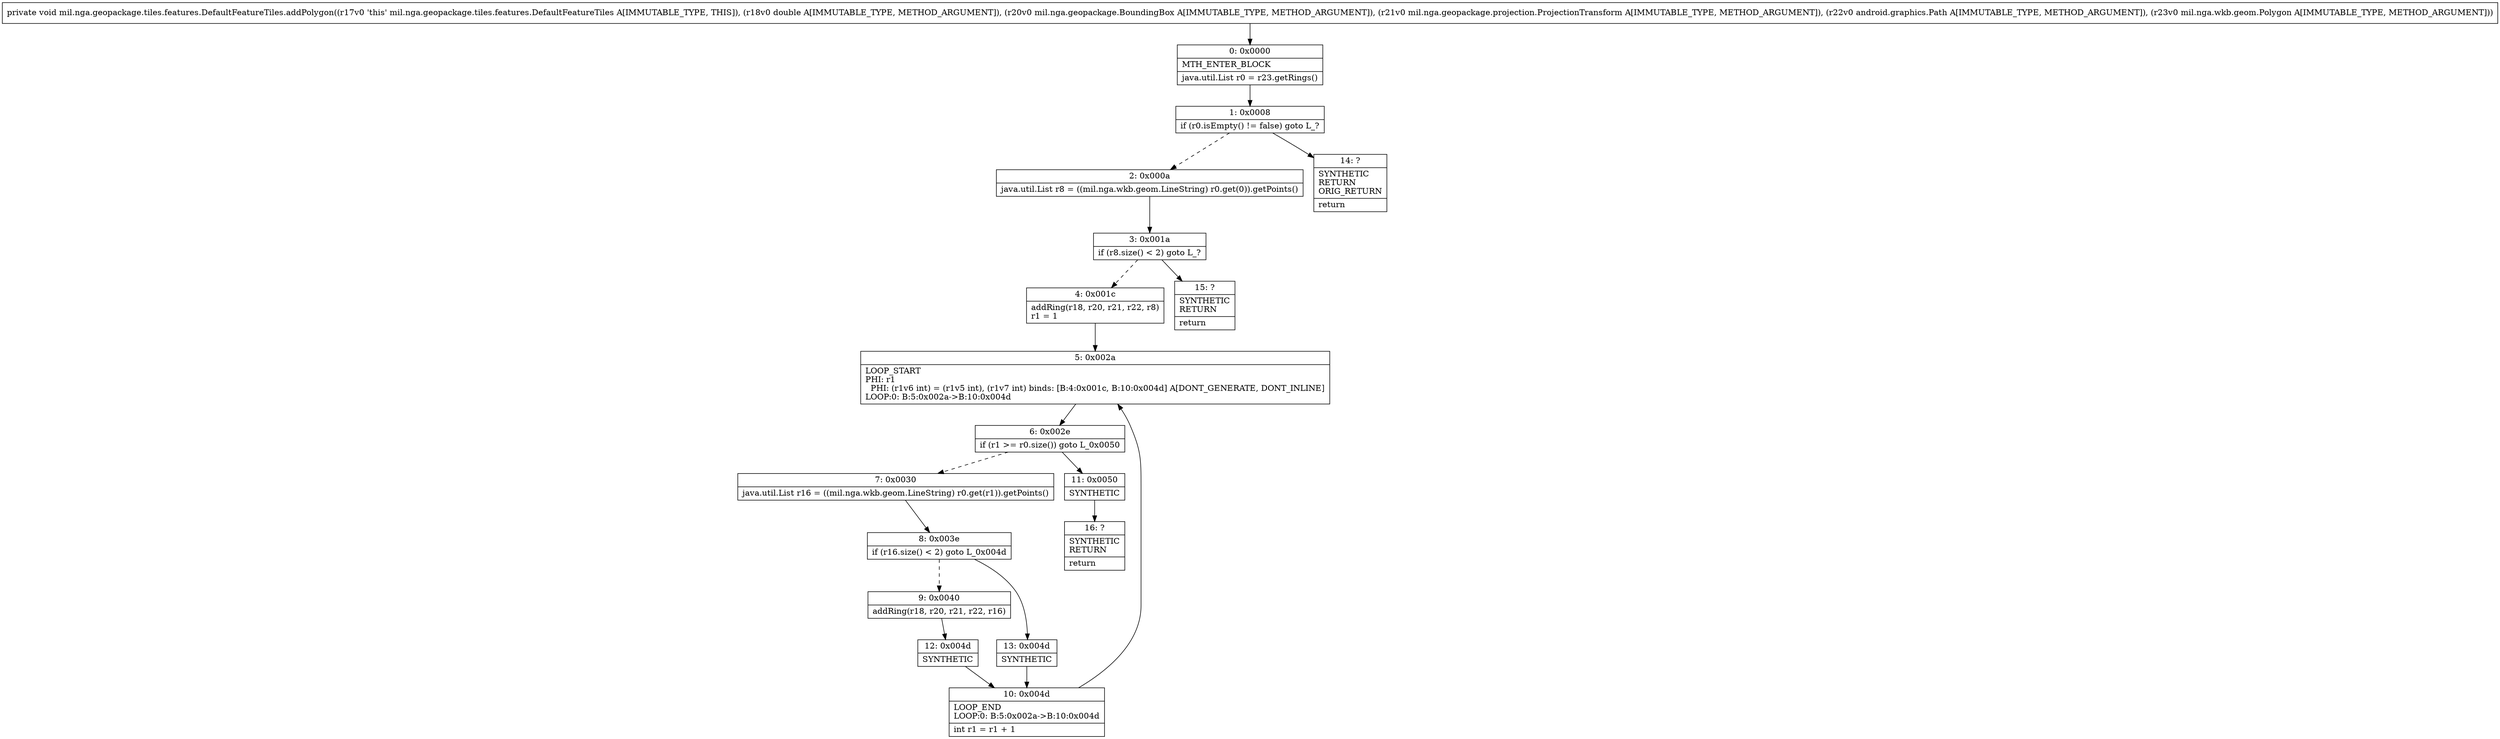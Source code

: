 digraph "CFG formil.nga.geopackage.tiles.features.DefaultFeatureTiles.addPolygon(DLmil\/nga\/geopackage\/BoundingBox;Lmil\/nga\/geopackage\/projection\/ProjectionTransform;Landroid\/graphics\/Path;Lmil\/nga\/wkb\/geom\/Polygon;)V" {
Node_0 [shape=record,label="{0\:\ 0x0000|MTH_ENTER_BLOCK\l|java.util.List r0 = r23.getRings()\l}"];
Node_1 [shape=record,label="{1\:\ 0x0008|if (r0.isEmpty() != false) goto L_?\l}"];
Node_2 [shape=record,label="{2\:\ 0x000a|java.util.List r8 = ((mil.nga.wkb.geom.LineString) r0.get(0)).getPoints()\l}"];
Node_3 [shape=record,label="{3\:\ 0x001a|if (r8.size() \< 2) goto L_?\l}"];
Node_4 [shape=record,label="{4\:\ 0x001c|addRing(r18, r20, r21, r22, r8)\lr1 = 1\l}"];
Node_5 [shape=record,label="{5\:\ 0x002a|LOOP_START\lPHI: r1 \l  PHI: (r1v6 int) = (r1v5 int), (r1v7 int) binds: [B:4:0x001c, B:10:0x004d] A[DONT_GENERATE, DONT_INLINE]\lLOOP:0: B:5:0x002a\-\>B:10:0x004d\l}"];
Node_6 [shape=record,label="{6\:\ 0x002e|if (r1 \>= r0.size()) goto L_0x0050\l}"];
Node_7 [shape=record,label="{7\:\ 0x0030|java.util.List r16 = ((mil.nga.wkb.geom.LineString) r0.get(r1)).getPoints()\l}"];
Node_8 [shape=record,label="{8\:\ 0x003e|if (r16.size() \< 2) goto L_0x004d\l}"];
Node_9 [shape=record,label="{9\:\ 0x0040|addRing(r18, r20, r21, r22, r16)\l}"];
Node_10 [shape=record,label="{10\:\ 0x004d|LOOP_END\lLOOP:0: B:5:0x002a\-\>B:10:0x004d\l|int r1 = r1 + 1\l}"];
Node_11 [shape=record,label="{11\:\ 0x0050|SYNTHETIC\l}"];
Node_12 [shape=record,label="{12\:\ 0x004d|SYNTHETIC\l}"];
Node_13 [shape=record,label="{13\:\ 0x004d|SYNTHETIC\l}"];
Node_14 [shape=record,label="{14\:\ ?|SYNTHETIC\lRETURN\lORIG_RETURN\l|return\l}"];
Node_15 [shape=record,label="{15\:\ ?|SYNTHETIC\lRETURN\l|return\l}"];
Node_16 [shape=record,label="{16\:\ ?|SYNTHETIC\lRETURN\l|return\l}"];
MethodNode[shape=record,label="{private void mil.nga.geopackage.tiles.features.DefaultFeatureTiles.addPolygon((r17v0 'this' mil.nga.geopackage.tiles.features.DefaultFeatureTiles A[IMMUTABLE_TYPE, THIS]), (r18v0 double A[IMMUTABLE_TYPE, METHOD_ARGUMENT]), (r20v0 mil.nga.geopackage.BoundingBox A[IMMUTABLE_TYPE, METHOD_ARGUMENT]), (r21v0 mil.nga.geopackage.projection.ProjectionTransform A[IMMUTABLE_TYPE, METHOD_ARGUMENT]), (r22v0 android.graphics.Path A[IMMUTABLE_TYPE, METHOD_ARGUMENT]), (r23v0 mil.nga.wkb.geom.Polygon A[IMMUTABLE_TYPE, METHOD_ARGUMENT])) }"];
MethodNode -> Node_0;
Node_0 -> Node_1;
Node_1 -> Node_2[style=dashed];
Node_1 -> Node_14;
Node_2 -> Node_3;
Node_3 -> Node_4[style=dashed];
Node_3 -> Node_15;
Node_4 -> Node_5;
Node_5 -> Node_6;
Node_6 -> Node_7[style=dashed];
Node_6 -> Node_11;
Node_7 -> Node_8;
Node_8 -> Node_9[style=dashed];
Node_8 -> Node_13;
Node_9 -> Node_12;
Node_10 -> Node_5;
Node_11 -> Node_16;
Node_12 -> Node_10;
Node_13 -> Node_10;
}

